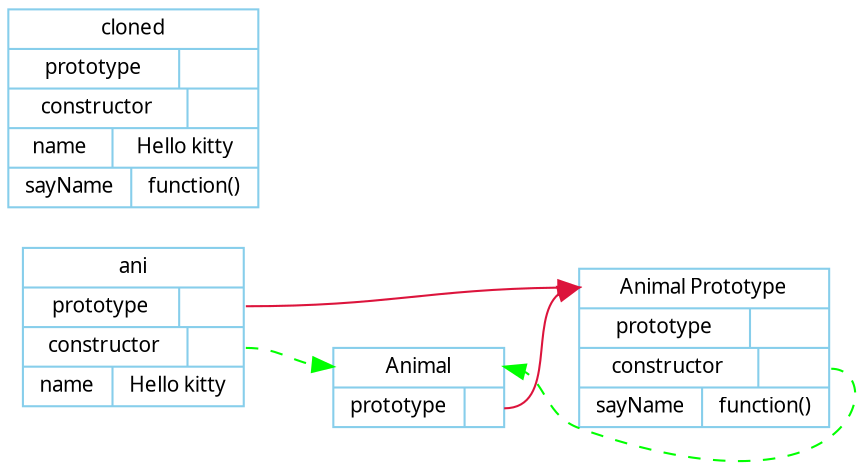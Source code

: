 digraph OO2 {
rankdir=LR;

node [shape=record];

node [ shape="record", width=.1, height=.1];  
node [fontname = "Verdana", fontsize = 10, color="skyblue", shape="record"];  
    
edge [fontname = "Verdana", fontsize = 10, color="crimson", style="solid"];


ani_table [shape=record,label="<head>Animal | { prototype | <P1>     } " ];
ani_proto [shape=record,label="<head>Animal Prototype | { prototype | <P1> }  | { constructor  | <P2> } | { sayName | function() }"];

ani_inst  [shape=record,label="ani | { prototype | <P1> }  | { constructor  | <P2> } | { name | Hello kitty}" ];
dog_inst  [shape=record,label="cloned | { prototype | <P1> }  | { constructor  | <P2> } | { name | Hello kitty} | { sayName | function() }" ];


ani_table:P1 -> ani_proto:head;
ani_proto:P2 -> ani_table:head [style="dashed" color="green"];


ani_inst:P1 -> ani_proto:head;
ani_inst:P2 -> ani_table:head [style="dashed" color="green"];

}